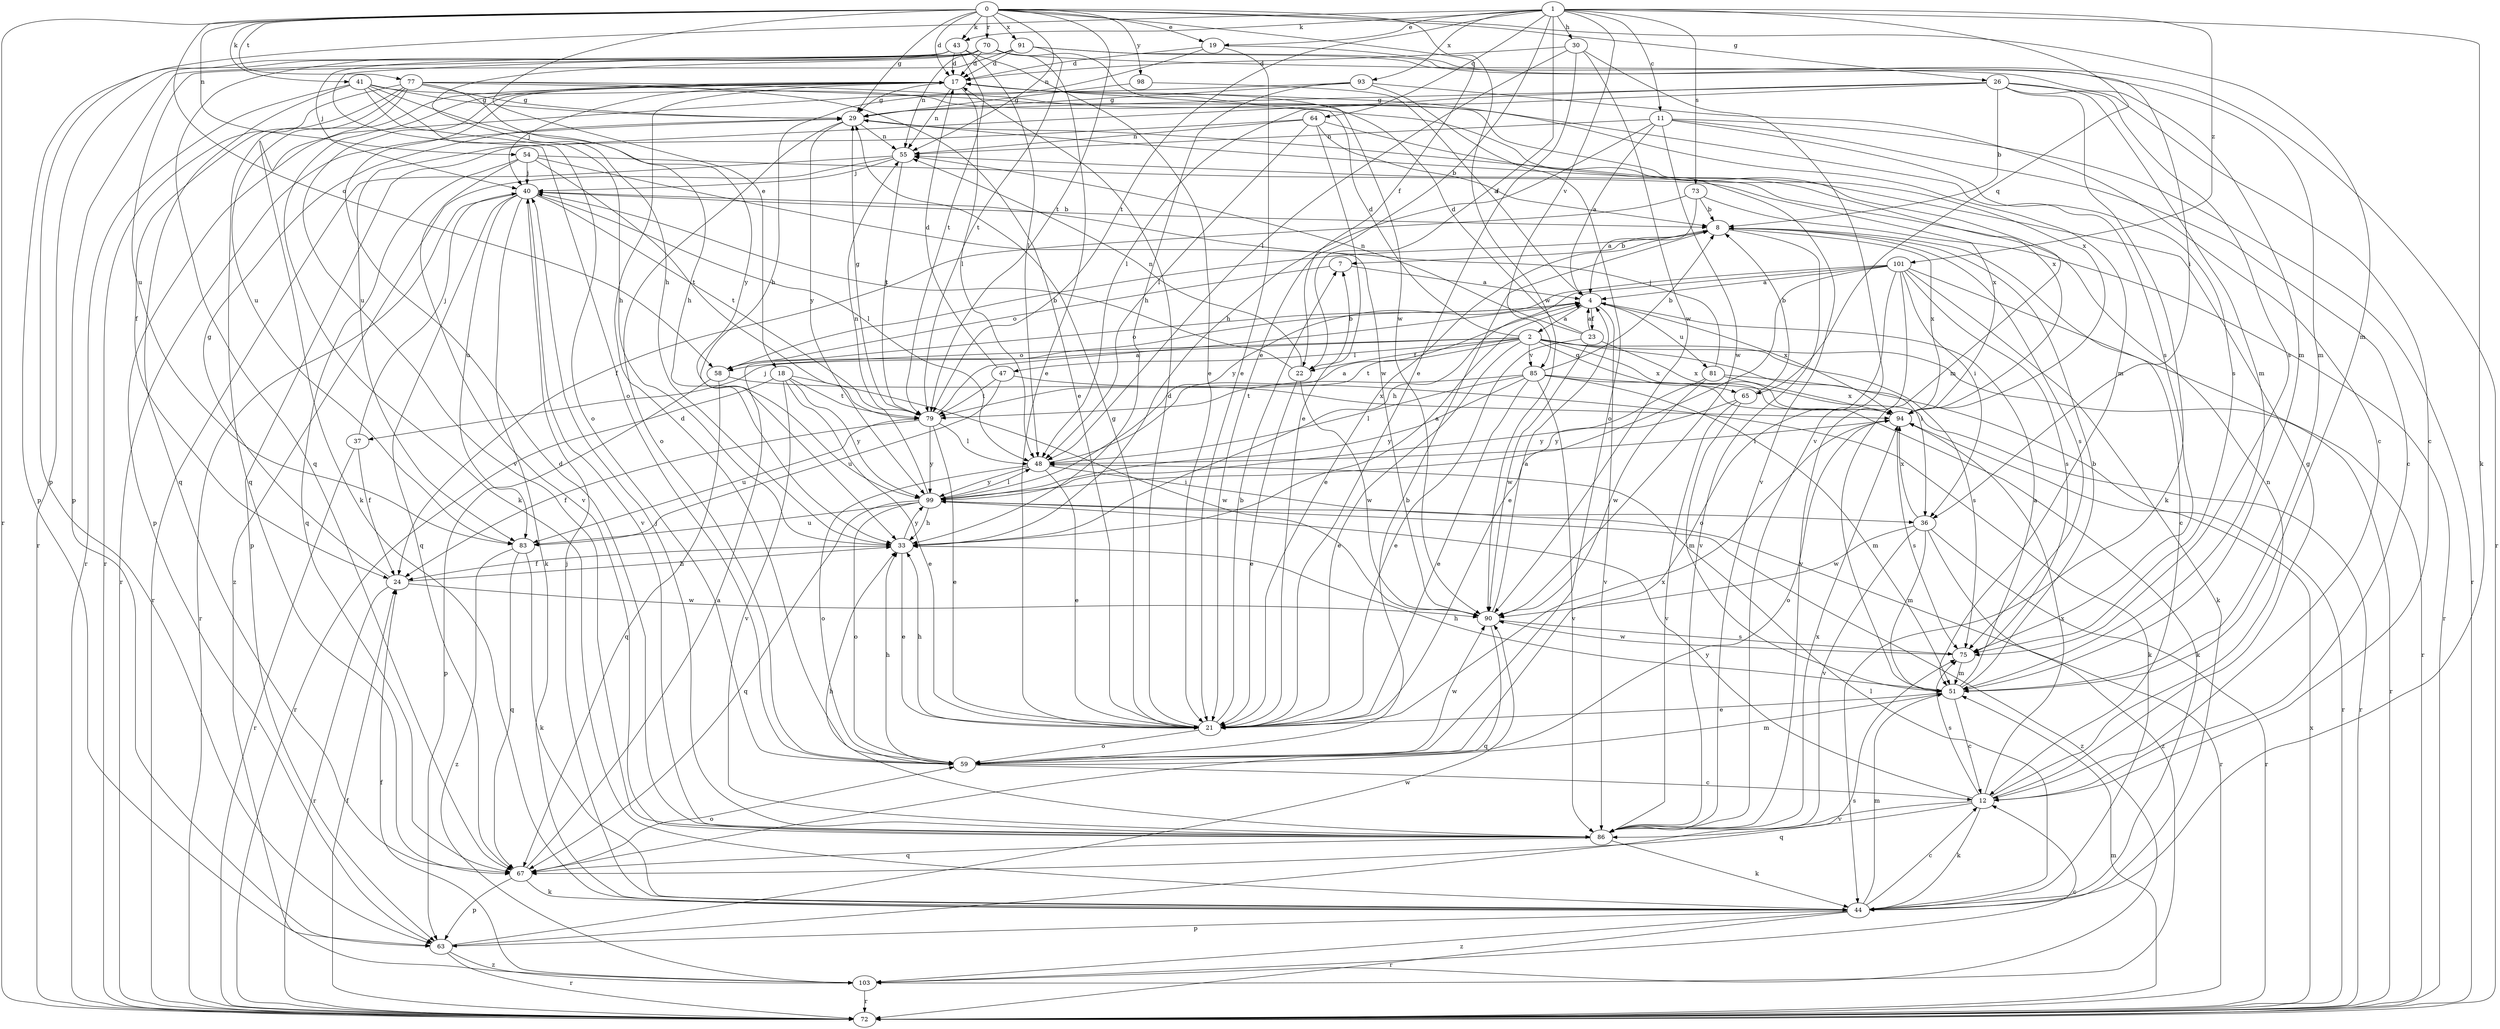 strict digraph  {
0;
1;
2;
4;
7;
8;
11;
12;
17;
18;
19;
21;
22;
23;
24;
26;
29;
30;
33;
36;
37;
40;
41;
43;
44;
47;
48;
51;
54;
55;
58;
59;
63;
64;
65;
67;
70;
72;
73;
75;
77;
79;
81;
83;
85;
86;
90;
91;
93;
94;
98;
99;
101;
103;
0 -> 17  [label=d];
0 -> 18  [label=e];
0 -> 19  [label=e];
0 -> 22  [label=f];
0 -> 26  [label=g];
0 -> 29  [label=g];
0 -> 41  [label=k];
0 -> 43  [label=k];
0 -> 51  [label=m];
0 -> 54  [label=n];
0 -> 55  [label=n];
0 -> 58  [label=o];
0 -> 70  [label=r];
0 -> 72  [label=r];
0 -> 77  [label=t];
0 -> 79  [label=t];
0 -> 90  [label=w];
0 -> 91  [label=x];
0 -> 98  [label=y];
1 -> 11  [label=c];
1 -> 19  [label=e];
1 -> 21  [label=e];
1 -> 22  [label=f];
1 -> 30  [label=h];
1 -> 43  [label=k];
1 -> 44  [label=k];
1 -> 63  [label=p];
1 -> 64  [label=q];
1 -> 65  [label=q];
1 -> 73  [label=s];
1 -> 79  [label=t];
1 -> 85  [label=v];
1 -> 93  [label=x];
1 -> 101  [label=z];
2 -> 17  [label=d];
2 -> 21  [label=e];
2 -> 22  [label=f];
2 -> 36  [label=i];
2 -> 37  [label=j];
2 -> 47  [label=l];
2 -> 58  [label=o];
2 -> 65  [label=q];
2 -> 72  [label=r];
2 -> 75  [label=s];
2 -> 79  [label=t];
2 -> 85  [label=v];
2 -> 94  [label=x];
4 -> 2  [label=a];
4 -> 23  [label=f];
4 -> 58  [label=o];
4 -> 81  [label=u];
4 -> 86  [label=v];
4 -> 94  [label=x];
7 -> 4  [label=a];
7 -> 58  [label=o];
8 -> 7  [label=b];
8 -> 12  [label=c];
8 -> 21  [label=e];
8 -> 75  [label=s];
8 -> 86  [label=v];
8 -> 94  [label=x];
11 -> 4  [label=a];
11 -> 12  [label=c];
11 -> 33  [label=h];
11 -> 55  [label=n];
11 -> 72  [label=r];
11 -> 75  [label=s];
11 -> 90  [label=w];
12 -> 29  [label=g];
12 -> 44  [label=k];
12 -> 55  [label=n];
12 -> 67  [label=q];
12 -> 75  [label=s];
12 -> 86  [label=v];
12 -> 94  [label=x];
12 -> 99  [label=y];
17 -> 29  [label=g];
17 -> 40  [label=j];
17 -> 44  [label=k];
17 -> 48  [label=l];
17 -> 51  [label=m];
17 -> 55  [label=n];
17 -> 83  [label=u];
17 -> 86  [label=v];
18 -> 21  [label=e];
18 -> 72  [label=r];
18 -> 79  [label=t];
18 -> 86  [label=v];
18 -> 90  [label=w];
18 -> 99  [label=y];
19 -> 17  [label=d];
19 -> 21  [label=e];
19 -> 33  [label=h];
19 -> 72  [label=r];
21 -> 7  [label=b];
21 -> 17  [label=d];
21 -> 29  [label=g];
21 -> 33  [label=h];
21 -> 59  [label=o];
21 -> 94  [label=x];
22 -> 7  [label=b];
22 -> 21  [label=e];
22 -> 40  [label=j];
22 -> 55  [label=n];
22 -> 90  [label=w];
23 -> 4  [label=a];
23 -> 17  [label=d];
23 -> 21  [label=e];
23 -> 55  [label=n];
23 -> 90  [label=w];
23 -> 94  [label=x];
24 -> 29  [label=g];
24 -> 33  [label=h];
24 -> 72  [label=r];
24 -> 90  [label=w];
26 -> 8  [label=b];
26 -> 12  [label=c];
26 -> 29  [label=g];
26 -> 44  [label=k];
26 -> 48  [label=l];
26 -> 51  [label=m];
26 -> 75  [label=s];
26 -> 83  [label=u];
29 -> 55  [label=n];
29 -> 59  [label=o];
29 -> 72  [label=r];
29 -> 94  [label=x];
29 -> 99  [label=y];
30 -> 17  [label=d];
30 -> 21  [label=e];
30 -> 48  [label=l];
30 -> 86  [label=v];
30 -> 90  [label=w];
33 -> 4  [label=a];
33 -> 21  [label=e];
33 -> 24  [label=f];
33 -> 99  [label=y];
36 -> 51  [label=m];
36 -> 72  [label=r];
36 -> 86  [label=v];
36 -> 90  [label=w];
36 -> 94  [label=x];
36 -> 103  [label=z];
37 -> 24  [label=f];
37 -> 40  [label=j];
37 -> 72  [label=r];
40 -> 8  [label=b];
40 -> 44  [label=k];
40 -> 48  [label=l];
40 -> 67  [label=q];
40 -> 72  [label=r];
40 -> 79  [label=t];
40 -> 83  [label=u];
40 -> 86  [label=v];
41 -> 29  [label=g];
41 -> 33  [label=h];
41 -> 51  [label=m];
41 -> 59  [label=o];
41 -> 67  [label=q];
41 -> 72  [label=r];
41 -> 99  [label=y];
43 -> 17  [label=d];
43 -> 21  [label=e];
43 -> 40  [label=j];
43 -> 48  [label=l];
43 -> 63  [label=p];
43 -> 67  [label=q];
43 -> 79  [label=t];
44 -> 12  [label=c];
44 -> 40  [label=j];
44 -> 48  [label=l];
44 -> 51  [label=m];
44 -> 63  [label=p];
44 -> 72  [label=r];
44 -> 103  [label=z];
47 -> 17  [label=d];
47 -> 44  [label=k];
47 -> 79  [label=t];
47 -> 83  [label=u];
48 -> 4  [label=a];
48 -> 21  [label=e];
48 -> 36  [label=i];
48 -> 59  [label=o];
48 -> 99  [label=y];
51 -> 4  [label=a];
51 -> 8  [label=b];
51 -> 12  [label=c];
51 -> 21  [label=e];
51 -> 33  [label=h];
54 -> 40  [label=j];
54 -> 67  [label=q];
54 -> 79  [label=t];
54 -> 86  [label=v];
54 -> 90  [label=w];
54 -> 94  [label=x];
55 -> 40  [label=j];
55 -> 72  [label=r];
55 -> 79  [label=t];
55 -> 103  [label=z];
58 -> 8  [label=b];
58 -> 63  [label=p];
58 -> 67  [label=q];
58 -> 94  [label=x];
59 -> 8  [label=b];
59 -> 12  [label=c];
59 -> 17  [label=d];
59 -> 33  [label=h];
59 -> 51  [label=m];
59 -> 90  [label=w];
63 -> 72  [label=r];
63 -> 75  [label=s];
63 -> 90  [label=w];
63 -> 103  [label=z];
64 -> 8  [label=b];
64 -> 21  [label=e];
64 -> 48  [label=l];
64 -> 55  [label=n];
64 -> 63  [label=p];
64 -> 86  [label=v];
65 -> 8  [label=b];
65 -> 51  [label=m];
65 -> 86  [label=v];
65 -> 99  [label=y];
67 -> 4  [label=a];
67 -> 44  [label=k];
67 -> 59  [label=o];
67 -> 63  [label=p];
70 -> 17  [label=d];
70 -> 21  [label=e];
70 -> 33  [label=h];
70 -> 51  [label=m];
70 -> 55  [label=n];
70 -> 59  [label=o];
70 -> 72  [label=r];
70 -> 90  [label=w];
72 -> 24  [label=f];
72 -> 51  [label=m];
72 -> 94  [label=x];
73 -> 4  [label=a];
73 -> 8  [label=b];
73 -> 24  [label=f];
73 -> 72  [label=r];
75 -> 51  [label=m];
75 -> 90  [label=w];
77 -> 21  [label=e];
77 -> 24  [label=f];
77 -> 29  [label=g];
77 -> 33  [label=h];
77 -> 44  [label=k];
77 -> 67  [label=q];
77 -> 72  [label=r];
77 -> 75  [label=s];
77 -> 94  [label=x];
79 -> 4  [label=a];
79 -> 21  [label=e];
79 -> 24  [label=f];
79 -> 29  [label=g];
79 -> 48  [label=l];
79 -> 83  [label=u];
79 -> 99  [label=y];
81 -> 40  [label=j];
81 -> 72  [label=r];
81 -> 90  [label=w];
81 -> 94  [label=x];
81 -> 99  [label=y];
83 -> 44  [label=k];
83 -> 67  [label=q];
83 -> 103  [label=z];
85 -> 8  [label=b];
85 -> 21  [label=e];
85 -> 44  [label=k];
85 -> 48  [label=l];
85 -> 51  [label=m];
85 -> 72  [label=r];
85 -> 79  [label=t];
85 -> 86  [label=v];
85 -> 99  [label=y];
86 -> 17  [label=d];
86 -> 33  [label=h];
86 -> 40  [label=j];
86 -> 44  [label=k];
86 -> 67  [label=q];
86 -> 94  [label=x];
90 -> 4  [label=a];
90 -> 67  [label=q];
90 -> 75  [label=s];
91 -> 17  [label=d];
91 -> 36  [label=i];
91 -> 51  [label=m];
91 -> 63  [label=p];
91 -> 79  [label=t];
91 -> 83  [label=u];
93 -> 12  [label=c];
93 -> 29  [label=g];
93 -> 33  [label=h];
93 -> 59  [label=o];
93 -> 63  [label=p];
94 -> 48  [label=l];
94 -> 59  [label=o];
94 -> 75  [label=s];
98 -> 4  [label=a];
98 -> 29  [label=g];
99 -> 33  [label=h];
99 -> 48  [label=l];
99 -> 55  [label=n];
99 -> 59  [label=o];
99 -> 67  [label=q];
99 -> 72  [label=r];
99 -> 83  [label=u];
99 -> 103  [label=z];
101 -> 4  [label=a];
101 -> 21  [label=e];
101 -> 33  [label=h];
101 -> 36  [label=i];
101 -> 44  [label=k];
101 -> 59  [label=o];
101 -> 72  [label=r];
101 -> 75  [label=s];
101 -> 86  [label=v];
101 -> 99  [label=y];
103 -> 12  [label=c];
103 -> 24  [label=f];
103 -> 72  [label=r];
}
